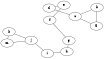 graph G {
layout=fdp
size="0.7"
a--b
b--c
a--c
c--d
d--e
e--f
f--g
g--h
h--i
i--j
j--k
k--m
j--m

o[style=invis]
o--c[style=invis]
o--d[style=invis]
o--e[style=invis]
o--f[style=invis]
o--g[style=invis]
o--h[style=invis]
o--i[style=invis]
o--j[style=invis]
}